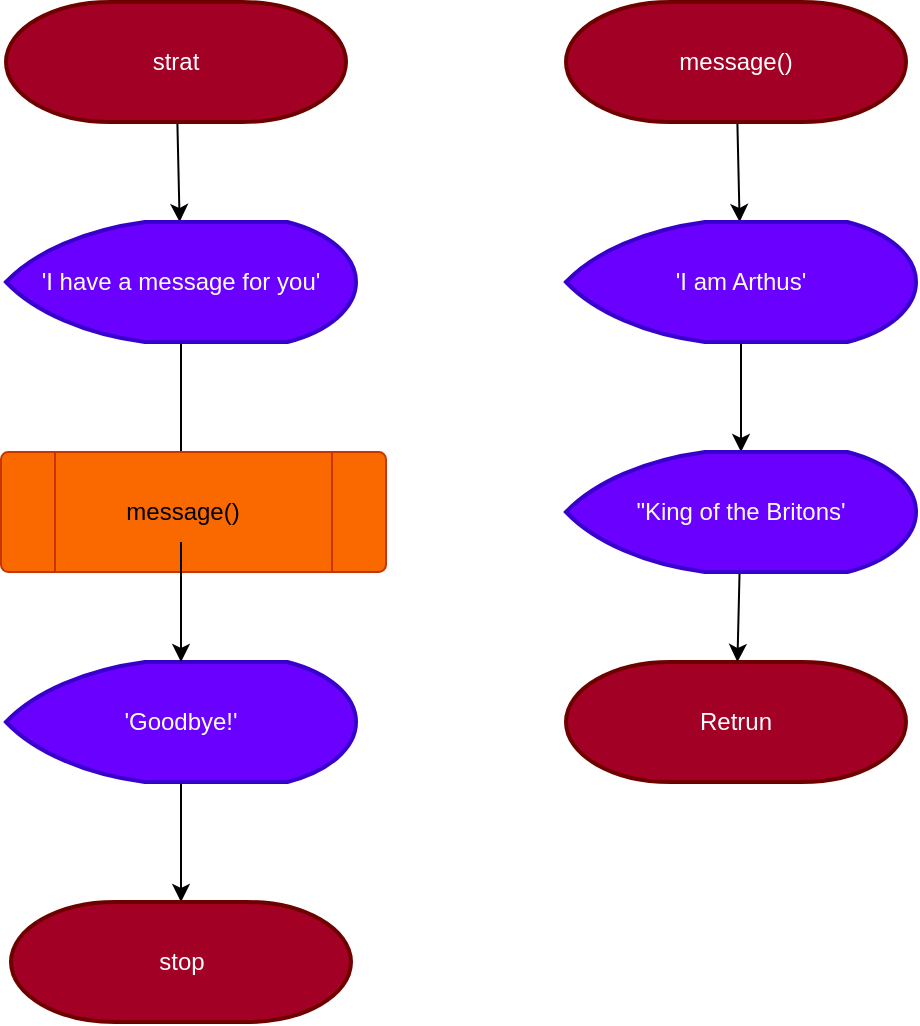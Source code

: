 <mxfile>
    <diagram id="S24iX4PbOKOOiMO16a4G" name="Page-1">
        <mxGraphModel dx="621" dy="531" grid="1" gridSize="10" guides="1" tooltips="1" connect="1" arrows="1" fold="1" page="1" pageScale="1" pageWidth="850" pageHeight="1100" math="0" shadow="0">
            <root>
                <mxCell id="0"/>
                <mxCell id="1" parent="0"/>
                <mxCell id="9" value="" style="edgeStyle=none;html=1;" edge="1" parent="1" source="3" target="4">
                    <mxGeometry relative="1" as="geometry"/>
                </mxCell>
                <mxCell id="3" value="strat" style="strokeWidth=2;html=1;shape=mxgraph.flowchart.terminator;whiteSpace=wrap;fillColor=#a20025;fontColor=#ffffff;strokeColor=#6F0000;" vertex="1" parent="1">
                    <mxGeometry x="240" y="20" width="170" height="60" as="geometry"/>
                </mxCell>
                <mxCell id="10" value="" style="edgeStyle=none;html=1;" edge="1" parent="1" source="4" target="8">
                    <mxGeometry relative="1" as="geometry"/>
                </mxCell>
                <mxCell id="4" value="'I have a message for you'" style="strokeWidth=2;html=1;shape=mxgraph.flowchart.display;whiteSpace=wrap;fillColor=#6a00ff;fontColor=#ffffff;strokeColor=#3700CC;" vertex="1" parent="1">
                    <mxGeometry x="240" y="130" width="175" height="60" as="geometry"/>
                </mxCell>
                <mxCell id="5" value="" style="verticalLabelPosition=bottom;verticalAlign=top;html=1;shape=process;whiteSpace=wrap;rounded=1;size=0.14;arcSize=6;fillColor=#fa6800;strokeColor=#C73500;fontColor=#000000;" vertex="1" parent="1">
                    <mxGeometry x="237.5" y="245" width="192.5" height="60" as="geometry"/>
                </mxCell>
                <mxCell id="14" value="" style="edgeStyle=none;html=1;" edge="1" parent="1" source="6" target="7">
                    <mxGeometry relative="1" as="geometry"/>
                </mxCell>
                <mxCell id="6" value="'Goodbye!'" style="strokeWidth=2;html=1;shape=mxgraph.flowchart.display;whiteSpace=wrap;fillColor=#6a00ff;fontColor=#ffffff;strokeColor=#3700CC;" vertex="1" parent="1">
                    <mxGeometry x="240" y="350" width="175" height="60" as="geometry"/>
                </mxCell>
                <mxCell id="7" value="stop" style="strokeWidth=2;html=1;shape=mxgraph.flowchart.terminator;whiteSpace=wrap;fillColor=#a20025;fontColor=#ffffff;strokeColor=#6F0000;" vertex="1" parent="1">
                    <mxGeometry x="242.5" y="470" width="170" height="60" as="geometry"/>
                </mxCell>
                <mxCell id="13" value="" style="edgeStyle=none;html=1;" edge="1" parent="1" source="8" target="6">
                    <mxGeometry relative="1" as="geometry"/>
                </mxCell>
                <mxCell id="8" value="message()" style="text;html=1;align=center;verticalAlign=middle;resizable=0;points=[];autosize=1;strokeColor=none;fillColor=none;" vertex="1" parent="1">
                    <mxGeometry x="287.5" y="260" width="80" height="30" as="geometry"/>
                </mxCell>
                <mxCell id="19" value="" style="edgeStyle=none;html=1;" edge="1" parent="1" source="15" target="17">
                    <mxGeometry relative="1" as="geometry"/>
                </mxCell>
                <mxCell id="15" value="message()" style="strokeWidth=2;html=1;shape=mxgraph.flowchart.terminator;whiteSpace=wrap;fillColor=#a20025;fontColor=#ffffff;strokeColor=#6F0000;" vertex="1" parent="1">
                    <mxGeometry x="520" y="20" width="170" height="60" as="geometry"/>
                </mxCell>
                <mxCell id="16" value="Retrun" style="strokeWidth=2;html=1;shape=mxgraph.flowchart.terminator;whiteSpace=wrap;fillColor=#a20025;fontColor=#ffffff;strokeColor=#6F0000;" vertex="1" parent="1">
                    <mxGeometry x="520" y="350" width="170" height="60" as="geometry"/>
                </mxCell>
                <mxCell id="20" value="" style="edgeStyle=none;html=1;" edge="1" parent="1" source="17" target="18">
                    <mxGeometry relative="1" as="geometry"/>
                </mxCell>
                <mxCell id="17" value="'I am Arthus'" style="strokeWidth=2;html=1;shape=mxgraph.flowchart.display;whiteSpace=wrap;fillColor=#6a00ff;fontColor=#ffffff;strokeColor=#3700CC;" vertex="1" parent="1">
                    <mxGeometry x="520" y="130" width="175" height="60" as="geometry"/>
                </mxCell>
                <mxCell id="21" value="" style="edgeStyle=none;html=1;" edge="1" parent="1" source="18" target="16">
                    <mxGeometry relative="1" as="geometry"/>
                </mxCell>
                <mxCell id="18" value="&quot;King of the Britons'" style="strokeWidth=2;html=1;shape=mxgraph.flowchart.display;whiteSpace=wrap;fillColor=#6a00ff;fontColor=#ffffff;strokeColor=#3700CC;" vertex="1" parent="1">
                    <mxGeometry x="520" y="245" width="175" height="60" as="geometry"/>
                </mxCell>
            </root>
        </mxGraphModel>
    </diagram>
</mxfile>